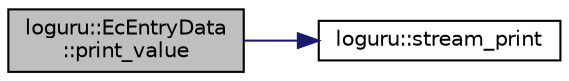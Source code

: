 digraph "loguru::EcEntryData::print_value"
{
  edge [fontname="Helvetica",fontsize="10",labelfontname="Helvetica",labelfontsize="10"];
  node [fontname="Helvetica",fontsize="10",shape=record];
  rankdir="LR";
  Node2 [label="loguru::EcEntryData\l::print_value",height=0.2,width=0.4,color="black", fillcolor="grey75", style="filled", fontcolor="black"];
  Node2 -> Node3 [color="midnightblue",fontsize="10",style="solid",fontname="Helvetica"];
  Node3 [label="loguru::stream_print",height=0.2,width=0.4,color="black", fillcolor="white", style="filled",URL="$namespaceloguru.html#aff2c58506b259a78145d843c54f6c039"];
}
